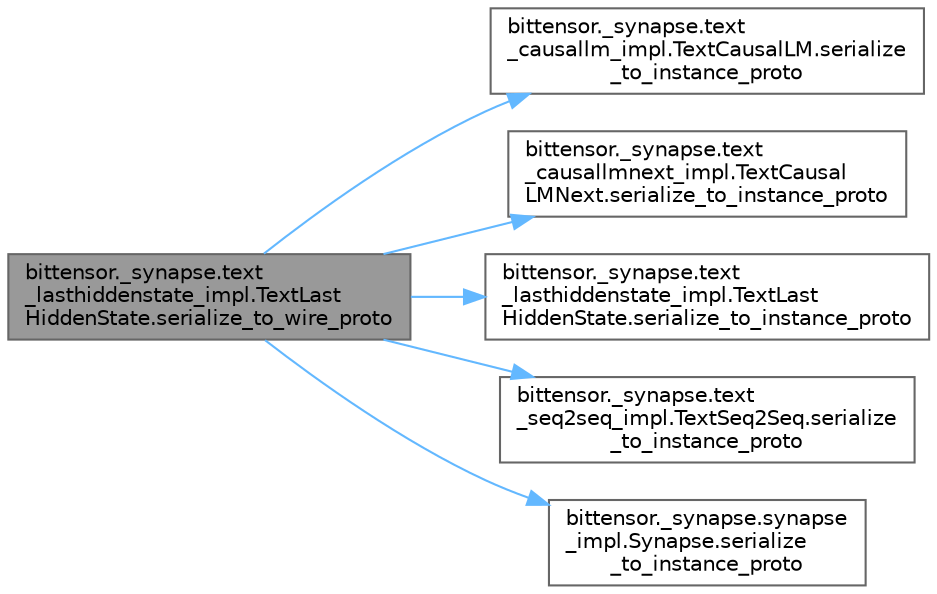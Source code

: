 digraph "bittensor._synapse.text_lasthiddenstate_impl.TextLastHiddenState.serialize_to_wire_proto"
{
 // LATEX_PDF_SIZE
  bgcolor="transparent";
  edge [fontname=Helvetica,fontsize=10,labelfontname=Helvetica,labelfontsize=10];
  node [fontname=Helvetica,fontsize=10,shape=box,height=0.2,width=0.4];
  rankdir="LR";
  Node1 [label="bittensor._synapse.text\l_lasthiddenstate_impl.TextLast\lHiddenState.serialize_to_wire_proto",height=0.2,width=0.4,color="gray40", fillcolor="grey60", style="filled", fontcolor="black",tooltip=" "];
  Node1 -> Node2 [color="steelblue1",style="solid"];
  Node2 [label="bittensor._synapse.text\l_causallm_impl.TextCausalLM.serialize\l_to_instance_proto",height=0.2,width=0.4,color="grey40", fillcolor="white", style="filled",URL="$classbittensor_1_1__synapse_1_1text__causallm__impl_1_1_text_causal_l_m.html#ac6bf14316d09415f75eb0a419635a8cc",tooltip=" "];
  Node1 -> Node3 [color="steelblue1",style="solid"];
  Node3 [label="bittensor._synapse.text\l_causallmnext_impl.TextCausal\lLMNext.serialize_to_instance_proto",height=0.2,width=0.4,color="grey40", fillcolor="white", style="filled",URL="$classbittensor_1_1__synapse_1_1text__causallmnext__impl_1_1_text_causal_l_m_next.html#a68dbcc0b874707d3304df86a47955ea8",tooltip=" "];
  Node1 -> Node4 [color="steelblue1",style="solid"];
  Node4 [label="bittensor._synapse.text\l_lasthiddenstate_impl.TextLast\lHiddenState.serialize_to_instance_proto",height=0.2,width=0.4,color="grey40", fillcolor="white", style="filled",URL="$classbittensor_1_1__synapse_1_1text__lasthiddenstate__impl_1_1_text_last_hidden_state.html#aadd23b6961d73bf9a7bf2247ad95c99f",tooltip=" "];
  Node1 -> Node5 [color="steelblue1",style="solid"];
  Node5 [label="bittensor._synapse.text\l_seq2seq_impl.TextSeq2Seq.serialize\l_to_instance_proto",height=0.2,width=0.4,color="grey40", fillcolor="white", style="filled",URL="$classbittensor_1_1__synapse_1_1text__seq2seq__impl_1_1_text_seq2_seq.html#a8e90219bc776312f507575dea907c302",tooltip=" "];
  Node1 -> Node6 [color="steelblue1",style="solid"];
  Node6 [label="bittensor._synapse.synapse\l_impl.Synapse.serialize\l_to_instance_proto",height=0.2,width=0.4,color="grey40", fillcolor="white", style="filled",URL="$classbittensor_1_1__synapse_1_1synapse__impl_1_1_synapse.html#a9e2c93dbd788e9fb778997874f6429fb",tooltip=" "];
}
